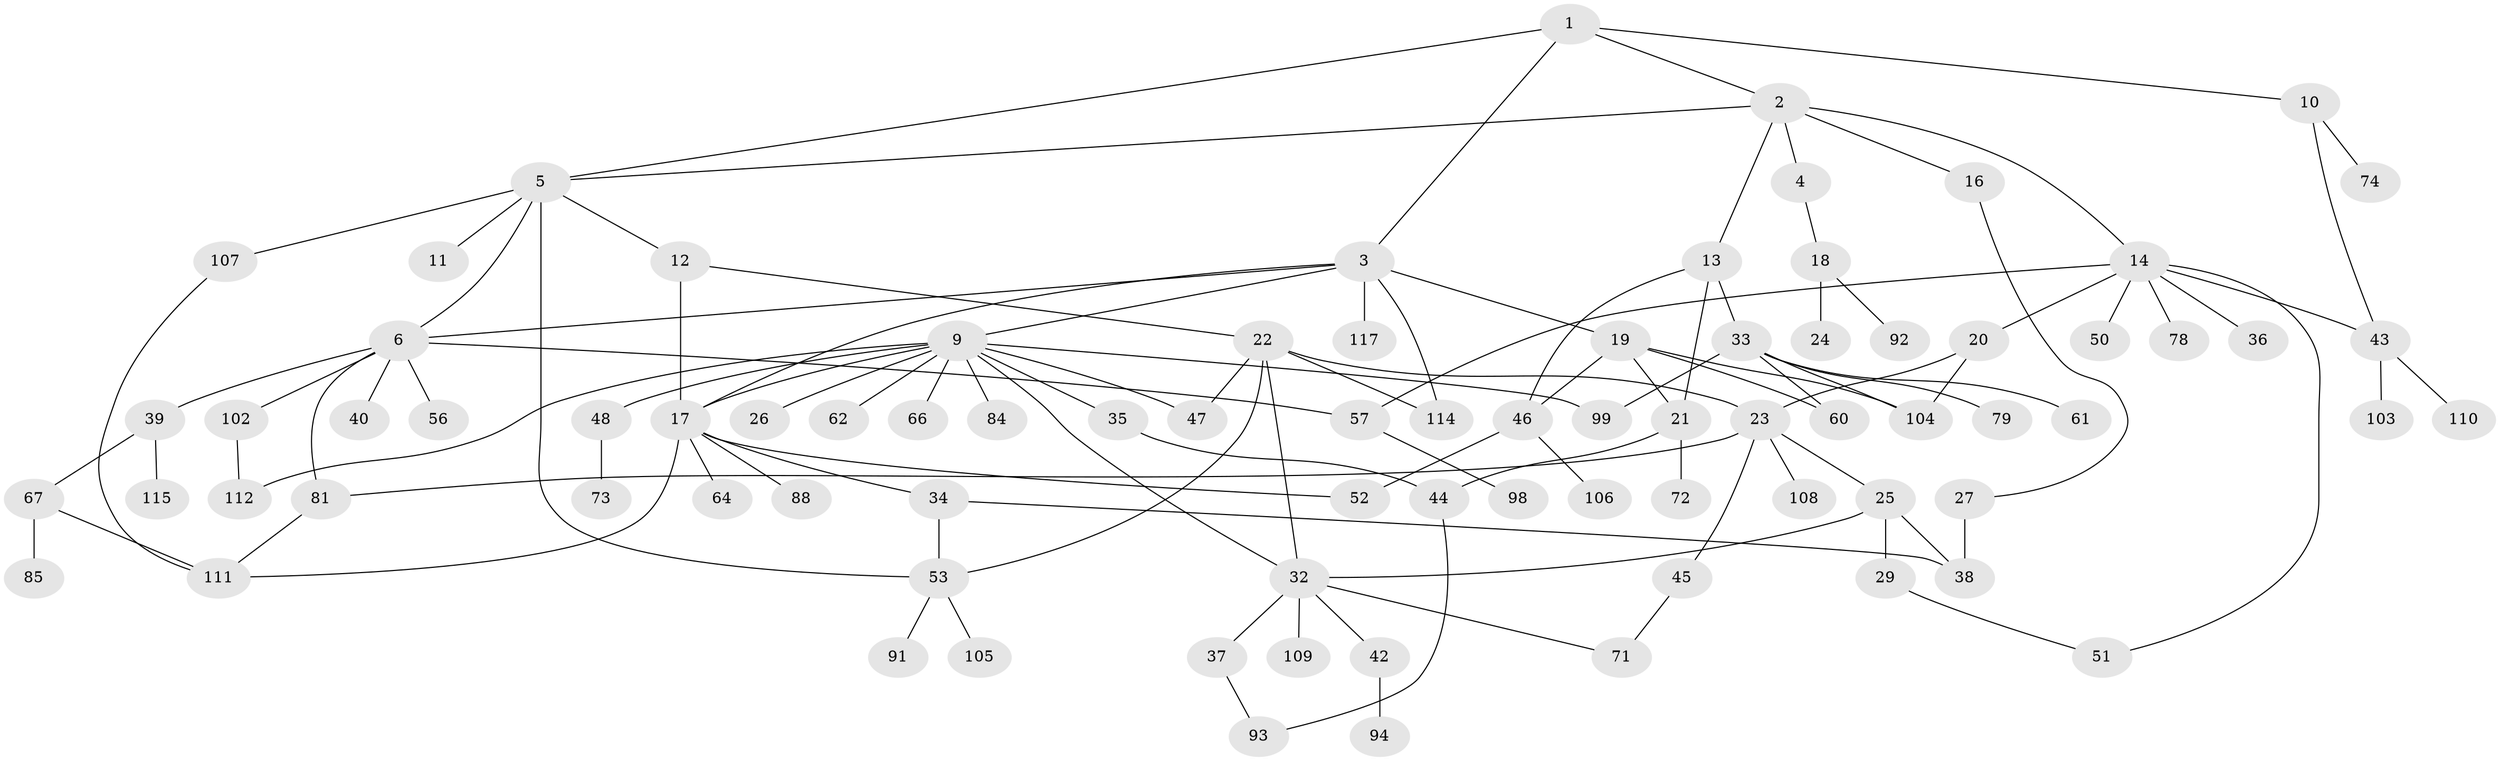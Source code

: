 // original degree distribution, {4: 0.1111111111111111, 5: 0.09401709401709402, 3: 0.13675213675213677, 2: 0.3247863247863248, 6: 0.017094017094017096, 10: 0.008547008547008548, 1: 0.29914529914529914, 8: 0.008547008547008548}
// Generated by graph-tools (version 1.1) at 2025/10/02/27/25 16:10:51]
// undirected, 83 vertices, 113 edges
graph export_dot {
graph [start="1"]
  node [color=gray90,style=filled];
  1;
  2 [super="+8"];
  3 [super="+7"];
  4;
  5 [super="+76"];
  6 [super="+41"];
  9 [super="+15"];
  10 [super="+89"];
  11;
  12;
  13;
  14 [super="+100"];
  16 [super="+90"];
  17 [super="+54"];
  18 [super="+30"];
  19 [super="+59"];
  20 [super="+97"];
  21;
  22 [super="+31"];
  23 [super="+28"];
  24 [super="+75"];
  25 [super="+49"];
  26;
  27;
  29;
  32 [super="+82"];
  33 [super="+96"];
  34 [super="+101"];
  35;
  36;
  37 [super="+87"];
  38 [super="+69"];
  39;
  40 [super="+86"];
  42;
  43;
  44 [super="+65"];
  45;
  46 [super="+55"];
  47;
  48 [super="+63"];
  50 [super="+77"];
  51;
  52;
  53 [super="+70"];
  56 [super="+95"];
  57 [super="+58"];
  60;
  61 [super="+80"];
  62;
  64;
  66;
  67 [super="+68"];
  71 [super="+83"];
  72;
  73;
  74;
  78;
  79;
  81 [super="+113"];
  84;
  85;
  88;
  91;
  92;
  93;
  94;
  98;
  99;
  102;
  103;
  104;
  105;
  106;
  107;
  108;
  109;
  110;
  111 [super="+116"];
  112;
  114;
  115;
  117;
  1 -- 2;
  1 -- 3;
  1 -- 10;
  1 -- 5;
  2 -- 4;
  2 -- 5;
  2 -- 16;
  2 -- 13;
  2 -- 14;
  3 -- 6;
  3 -- 17;
  3 -- 114;
  3 -- 19;
  3 -- 117;
  3 -- 9;
  4 -- 18;
  5 -- 11;
  5 -- 12;
  5 -- 107;
  5 -- 53;
  5 -- 6;
  6 -- 39;
  6 -- 40;
  6 -- 56;
  6 -- 102;
  6 -- 57;
  6 -- 81;
  9 -- 26;
  9 -- 35;
  9 -- 48;
  9 -- 84;
  9 -- 99;
  9 -- 112;
  9 -- 66;
  9 -- 62;
  9 -- 47;
  9 -- 17;
  9 -- 32;
  10 -- 74;
  10 -- 43;
  12 -- 17;
  12 -- 22;
  13 -- 33;
  13 -- 46;
  13 -- 21;
  14 -- 20;
  14 -- 36;
  14 -- 43;
  14 -- 50;
  14 -- 57;
  14 -- 78;
  14 -- 51;
  16 -- 27;
  17 -- 34;
  17 -- 52;
  17 -- 64;
  17 -- 88;
  17 -- 111;
  18 -- 24;
  18 -- 92;
  19 -- 21;
  19 -- 46;
  19 -- 60;
  19 -- 104;
  20 -- 23;
  20 -- 104;
  21 -- 72;
  21 -- 44;
  22 -- 114;
  22 -- 32;
  22 -- 53;
  22 -- 23;
  22 -- 47;
  23 -- 25;
  23 -- 81;
  23 -- 108;
  23 -- 45;
  25 -- 29;
  25 -- 32;
  25 -- 38;
  27 -- 38 [weight=2];
  29 -- 51;
  32 -- 37;
  32 -- 42;
  32 -- 71;
  32 -- 109;
  33 -- 61;
  33 -- 79;
  33 -- 99;
  33 -- 104;
  33 -- 60;
  34 -- 53;
  34 -- 38;
  35 -- 44;
  37 -- 93;
  39 -- 67;
  39 -- 115;
  42 -- 94;
  43 -- 103;
  43 -- 110;
  44 -- 93;
  45 -- 71;
  46 -- 106;
  46 -- 52;
  48 -- 73;
  53 -- 91;
  53 -- 105;
  57 -- 98;
  67 -- 85;
  67 -- 111;
  81 -- 111;
  102 -- 112;
  107 -- 111;
}
